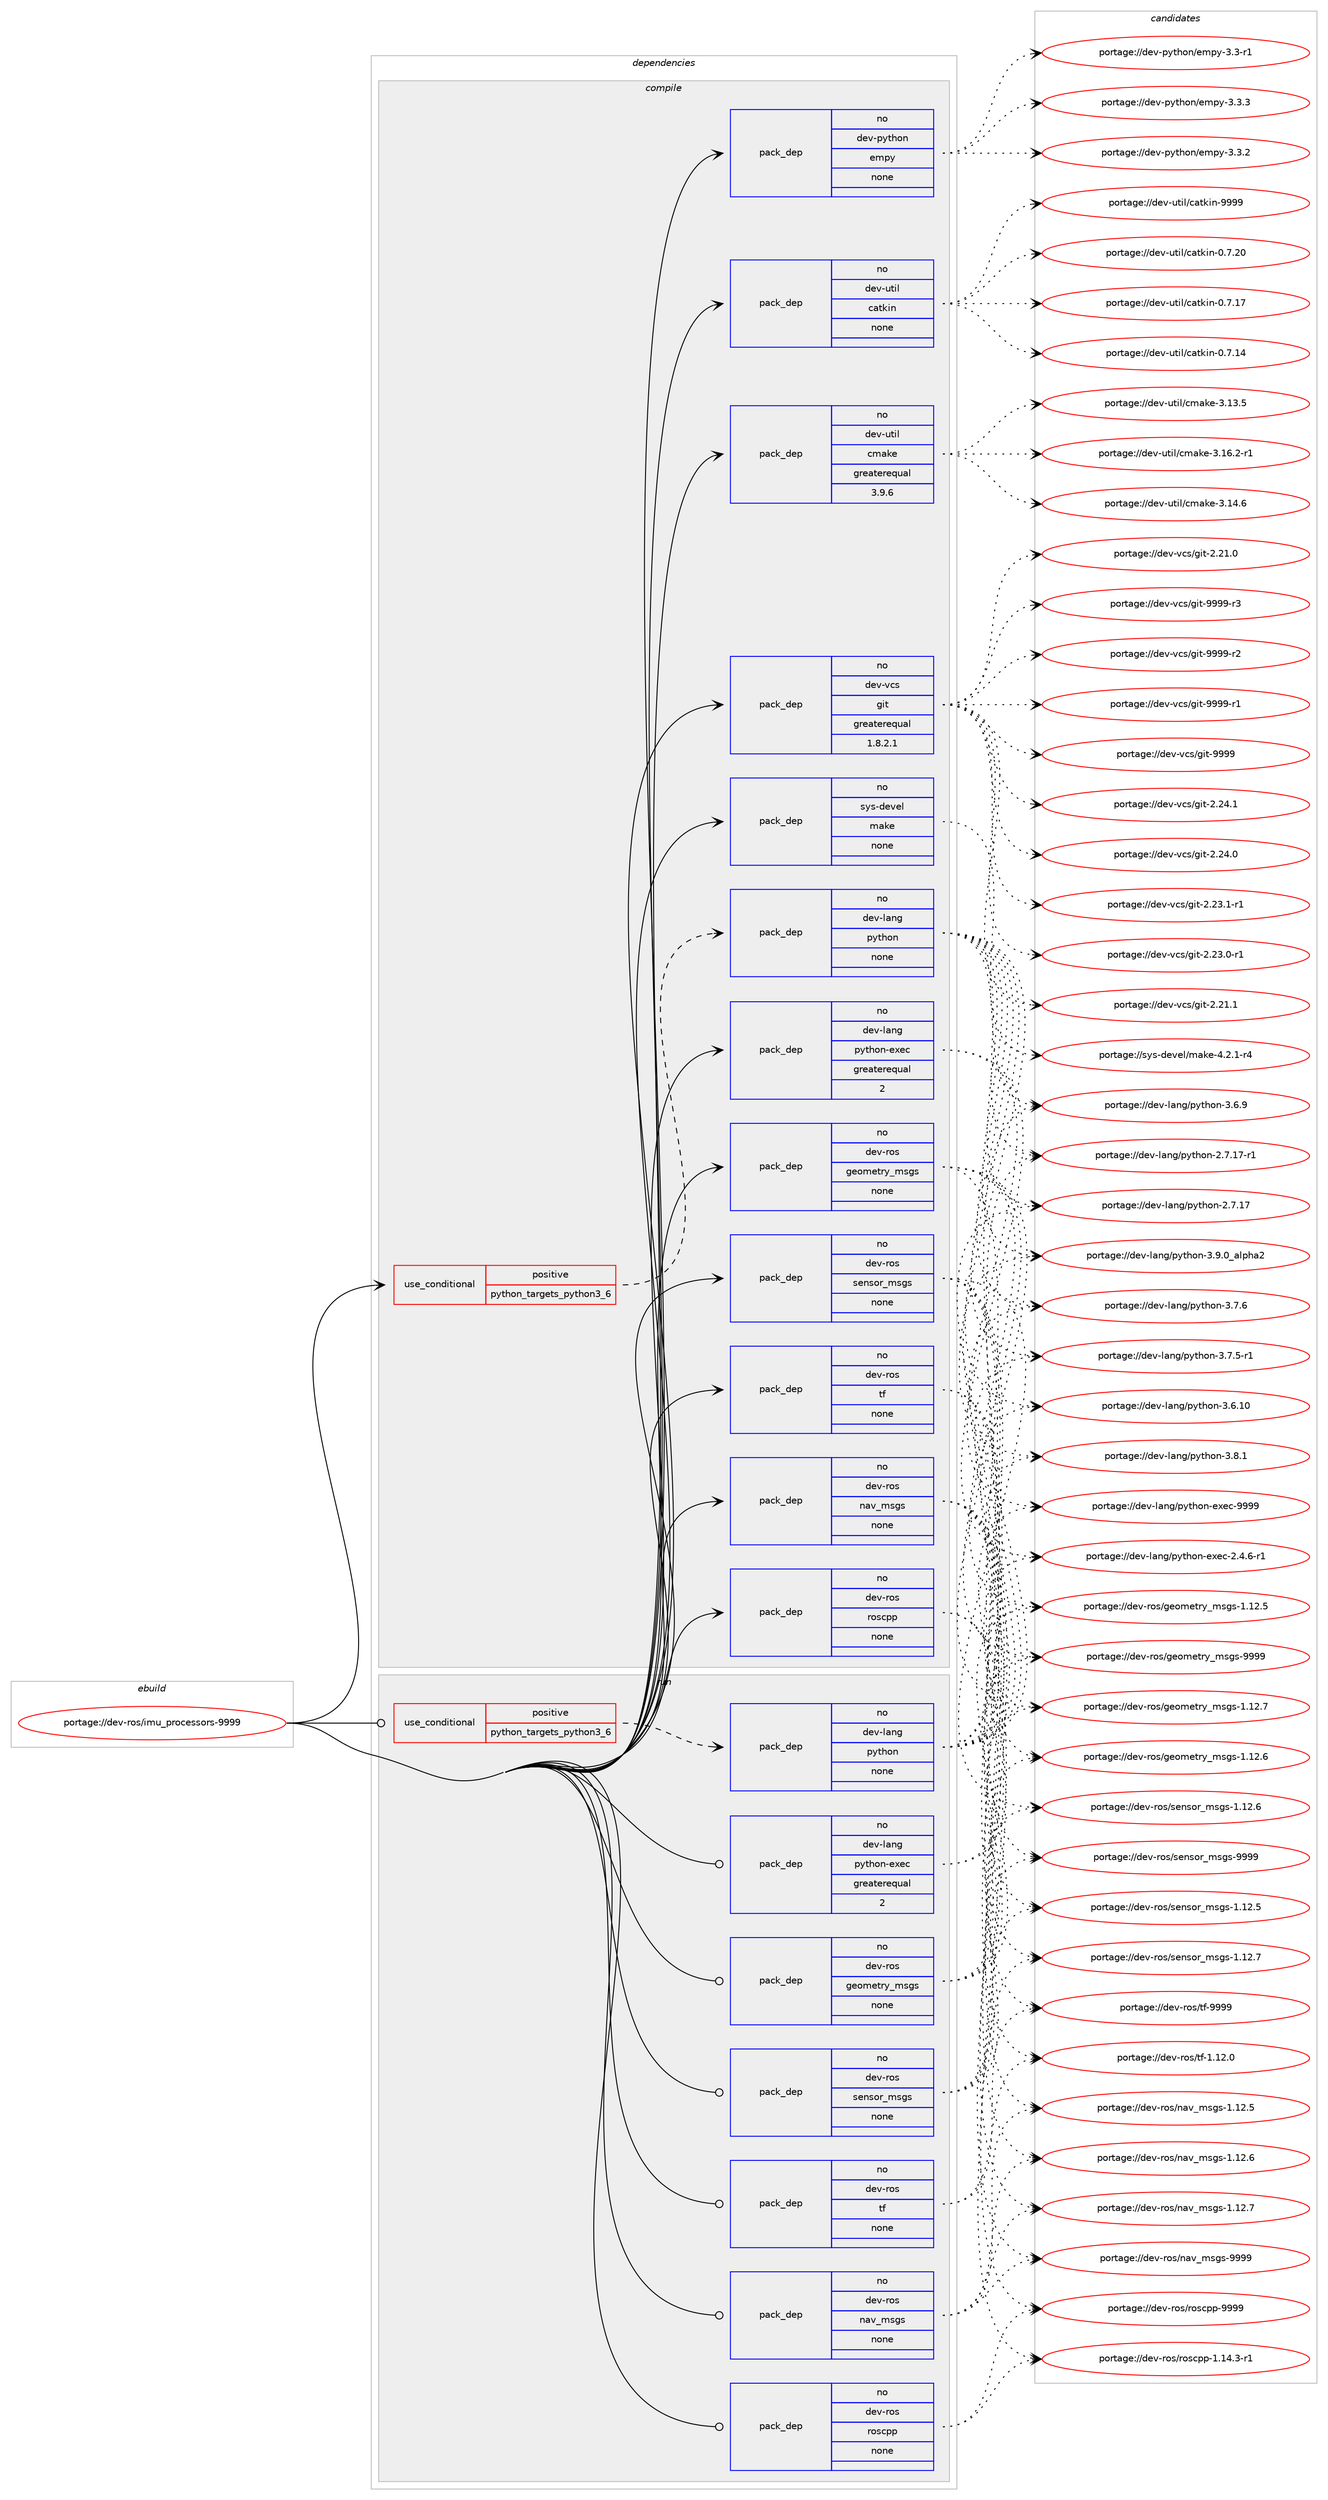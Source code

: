 digraph prolog {

# *************
# Graph options
# *************

newrank=true;
concentrate=true;
compound=true;
graph [rankdir=LR,fontname=Helvetica,fontsize=10,ranksep=1.5];#, ranksep=2.5, nodesep=0.2];
edge  [arrowhead=vee];
node  [fontname=Helvetica,fontsize=10];

# **********
# The ebuild
# **********

subgraph cluster_leftcol {
color=gray;
rank=same;
label=<<i>ebuild</i>>;
id [label="portage://dev-ros/imu_processors-9999", color=red, width=4, href="../dev-ros/imu_processors-9999.svg"];
}

# ****************
# The dependencies
# ****************

subgraph cluster_midcol {
color=gray;
label=<<i>dependencies</i>>;
subgraph cluster_compile {
fillcolor="#eeeeee";
style=filled;
label=<<i>compile</i>>;
subgraph cond100129 {
dependency399978 [label=<<TABLE BORDER="0" CELLBORDER="1" CELLSPACING="0" CELLPADDING="4"><TR><TD ROWSPAN="3" CELLPADDING="10">use_conditional</TD></TR><TR><TD>positive</TD></TR><TR><TD>python_targets_python3_6</TD></TR></TABLE>>, shape=none, color=red];
subgraph pack294996 {
dependency399979 [label=<<TABLE BORDER="0" CELLBORDER="1" CELLSPACING="0" CELLPADDING="4" WIDTH="220"><TR><TD ROWSPAN="6" CELLPADDING="30">pack_dep</TD></TR><TR><TD WIDTH="110">no</TD></TR><TR><TD>dev-lang</TD></TR><TR><TD>python</TD></TR><TR><TD>none</TD></TR><TR><TD></TD></TR></TABLE>>, shape=none, color=blue];
}
dependency399978:e -> dependency399979:w [weight=20,style="dashed",arrowhead="vee"];
}
id:e -> dependency399978:w [weight=20,style="solid",arrowhead="vee"];
subgraph pack294997 {
dependency399980 [label=<<TABLE BORDER="0" CELLBORDER="1" CELLSPACING="0" CELLPADDING="4" WIDTH="220"><TR><TD ROWSPAN="6" CELLPADDING="30">pack_dep</TD></TR><TR><TD WIDTH="110">no</TD></TR><TR><TD>dev-lang</TD></TR><TR><TD>python-exec</TD></TR><TR><TD>greaterequal</TD></TR><TR><TD>2</TD></TR></TABLE>>, shape=none, color=blue];
}
id:e -> dependency399980:w [weight=20,style="solid",arrowhead="vee"];
subgraph pack294998 {
dependency399981 [label=<<TABLE BORDER="0" CELLBORDER="1" CELLSPACING="0" CELLPADDING="4" WIDTH="220"><TR><TD ROWSPAN="6" CELLPADDING="30">pack_dep</TD></TR><TR><TD WIDTH="110">no</TD></TR><TR><TD>dev-python</TD></TR><TR><TD>empy</TD></TR><TR><TD>none</TD></TR><TR><TD></TD></TR></TABLE>>, shape=none, color=blue];
}
id:e -> dependency399981:w [weight=20,style="solid",arrowhead="vee"];
subgraph pack294999 {
dependency399982 [label=<<TABLE BORDER="0" CELLBORDER="1" CELLSPACING="0" CELLPADDING="4" WIDTH="220"><TR><TD ROWSPAN="6" CELLPADDING="30">pack_dep</TD></TR><TR><TD WIDTH="110">no</TD></TR><TR><TD>dev-ros</TD></TR><TR><TD>geometry_msgs</TD></TR><TR><TD>none</TD></TR><TR><TD></TD></TR></TABLE>>, shape=none, color=blue];
}
id:e -> dependency399982:w [weight=20,style="solid",arrowhead="vee"];
subgraph pack295000 {
dependency399983 [label=<<TABLE BORDER="0" CELLBORDER="1" CELLSPACING="0" CELLPADDING="4" WIDTH="220"><TR><TD ROWSPAN="6" CELLPADDING="30">pack_dep</TD></TR><TR><TD WIDTH="110">no</TD></TR><TR><TD>dev-ros</TD></TR><TR><TD>nav_msgs</TD></TR><TR><TD>none</TD></TR><TR><TD></TD></TR></TABLE>>, shape=none, color=blue];
}
id:e -> dependency399983:w [weight=20,style="solid",arrowhead="vee"];
subgraph pack295001 {
dependency399984 [label=<<TABLE BORDER="0" CELLBORDER="1" CELLSPACING="0" CELLPADDING="4" WIDTH="220"><TR><TD ROWSPAN="6" CELLPADDING="30">pack_dep</TD></TR><TR><TD WIDTH="110">no</TD></TR><TR><TD>dev-ros</TD></TR><TR><TD>roscpp</TD></TR><TR><TD>none</TD></TR><TR><TD></TD></TR></TABLE>>, shape=none, color=blue];
}
id:e -> dependency399984:w [weight=20,style="solid",arrowhead="vee"];
subgraph pack295002 {
dependency399985 [label=<<TABLE BORDER="0" CELLBORDER="1" CELLSPACING="0" CELLPADDING="4" WIDTH="220"><TR><TD ROWSPAN="6" CELLPADDING="30">pack_dep</TD></TR><TR><TD WIDTH="110">no</TD></TR><TR><TD>dev-ros</TD></TR><TR><TD>sensor_msgs</TD></TR><TR><TD>none</TD></TR><TR><TD></TD></TR></TABLE>>, shape=none, color=blue];
}
id:e -> dependency399985:w [weight=20,style="solid",arrowhead="vee"];
subgraph pack295003 {
dependency399986 [label=<<TABLE BORDER="0" CELLBORDER="1" CELLSPACING="0" CELLPADDING="4" WIDTH="220"><TR><TD ROWSPAN="6" CELLPADDING="30">pack_dep</TD></TR><TR><TD WIDTH="110">no</TD></TR><TR><TD>dev-ros</TD></TR><TR><TD>tf</TD></TR><TR><TD>none</TD></TR><TR><TD></TD></TR></TABLE>>, shape=none, color=blue];
}
id:e -> dependency399986:w [weight=20,style="solid",arrowhead="vee"];
subgraph pack295004 {
dependency399987 [label=<<TABLE BORDER="0" CELLBORDER="1" CELLSPACING="0" CELLPADDING="4" WIDTH="220"><TR><TD ROWSPAN="6" CELLPADDING="30">pack_dep</TD></TR><TR><TD WIDTH="110">no</TD></TR><TR><TD>dev-util</TD></TR><TR><TD>catkin</TD></TR><TR><TD>none</TD></TR><TR><TD></TD></TR></TABLE>>, shape=none, color=blue];
}
id:e -> dependency399987:w [weight=20,style="solid",arrowhead="vee"];
subgraph pack295005 {
dependency399988 [label=<<TABLE BORDER="0" CELLBORDER="1" CELLSPACING="0" CELLPADDING="4" WIDTH="220"><TR><TD ROWSPAN="6" CELLPADDING="30">pack_dep</TD></TR><TR><TD WIDTH="110">no</TD></TR><TR><TD>dev-util</TD></TR><TR><TD>cmake</TD></TR><TR><TD>greaterequal</TD></TR><TR><TD>3.9.6</TD></TR></TABLE>>, shape=none, color=blue];
}
id:e -> dependency399988:w [weight=20,style="solid",arrowhead="vee"];
subgraph pack295006 {
dependency399989 [label=<<TABLE BORDER="0" CELLBORDER="1" CELLSPACING="0" CELLPADDING="4" WIDTH="220"><TR><TD ROWSPAN="6" CELLPADDING="30">pack_dep</TD></TR><TR><TD WIDTH="110">no</TD></TR><TR><TD>dev-vcs</TD></TR><TR><TD>git</TD></TR><TR><TD>greaterequal</TD></TR><TR><TD>1.8.2.1</TD></TR></TABLE>>, shape=none, color=blue];
}
id:e -> dependency399989:w [weight=20,style="solid",arrowhead="vee"];
subgraph pack295007 {
dependency399990 [label=<<TABLE BORDER="0" CELLBORDER="1" CELLSPACING="0" CELLPADDING="4" WIDTH="220"><TR><TD ROWSPAN="6" CELLPADDING="30">pack_dep</TD></TR><TR><TD WIDTH="110">no</TD></TR><TR><TD>sys-devel</TD></TR><TR><TD>make</TD></TR><TR><TD>none</TD></TR><TR><TD></TD></TR></TABLE>>, shape=none, color=blue];
}
id:e -> dependency399990:w [weight=20,style="solid",arrowhead="vee"];
}
subgraph cluster_compileandrun {
fillcolor="#eeeeee";
style=filled;
label=<<i>compile and run</i>>;
}
subgraph cluster_run {
fillcolor="#eeeeee";
style=filled;
label=<<i>run</i>>;
subgraph cond100130 {
dependency399991 [label=<<TABLE BORDER="0" CELLBORDER="1" CELLSPACING="0" CELLPADDING="4"><TR><TD ROWSPAN="3" CELLPADDING="10">use_conditional</TD></TR><TR><TD>positive</TD></TR><TR><TD>python_targets_python3_6</TD></TR></TABLE>>, shape=none, color=red];
subgraph pack295008 {
dependency399992 [label=<<TABLE BORDER="0" CELLBORDER="1" CELLSPACING="0" CELLPADDING="4" WIDTH="220"><TR><TD ROWSPAN="6" CELLPADDING="30">pack_dep</TD></TR><TR><TD WIDTH="110">no</TD></TR><TR><TD>dev-lang</TD></TR><TR><TD>python</TD></TR><TR><TD>none</TD></TR><TR><TD></TD></TR></TABLE>>, shape=none, color=blue];
}
dependency399991:e -> dependency399992:w [weight=20,style="dashed",arrowhead="vee"];
}
id:e -> dependency399991:w [weight=20,style="solid",arrowhead="odot"];
subgraph pack295009 {
dependency399993 [label=<<TABLE BORDER="0" CELLBORDER="1" CELLSPACING="0" CELLPADDING="4" WIDTH="220"><TR><TD ROWSPAN="6" CELLPADDING="30">pack_dep</TD></TR><TR><TD WIDTH="110">no</TD></TR><TR><TD>dev-lang</TD></TR><TR><TD>python-exec</TD></TR><TR><TD>greaterequal</TD></TR><TR><TD>2</TD></TR></TABLE>>, shape=none, color=blue];
}
id:e -> dependency399993:w [weight=20,style="solid",arrowhead="odot"];
subgraph pack295010 {
dependency399994 [label=<<TABLE BORDER="0" CELLBORDER="1" CELLSPACING="0" CELLPADDING="4" WIDTH="220"><TR><TD ROWSPAN="6" CELLPADDING="30">pack_dep</TD></TR><TR><TD WIDTH="110">no</TD></TR><TR><TD>dev-ros</TD></TR><TR><TD>geometry_msgs</TD></TR><TR><TD>none</TD></TR><TR><TD></TD></TR></TABLE>>, shape=none, color=blue];
}
id:e -> dependency399994:w [weight=20,style="solid",arrowhead="odot"];
subgraph pack295011 {
dependency399995 [label=<<TABLE BORDER="0" CELLBORDER="1" CELLSPACING="0" CELLPADDING="4" WIDTH="220"><TR><TD ROWSPAN="6" CELLPADDING="30">pack_dep</TD></TR><TR><TD WIDTH="110">no</TD></TR><TR><TD>dev-ros</TD></TR><TR><TD>nav_msgs</TD></TR><TR><TD>none</TD></TR><TR><TD></TD></TR></TABLE>>, shape=none, color=blue];
}
id:e -> dependency399995:w [weight=20,style="solid",arrowhead="odot"];
subgraph pack295012 {
dependency399996 [label=<<TABLE BORDER="0" CELLBORDER="1" CELLSPACING="0" CELLPADDING="4" WIDTH="220"><TR><TD ROWSPAN="6" CELLPADDING="30">pack_dep</TD></TR><TR><TD WIDTH="110">no</TD></TR><TR><TD>dev-ros</TD></TR><TR><TD>roscpp</TD></TR><TR><TD>none</TD></TR><TR><TD></TD></TR></TABLE>>, shape=none, color=blue];
}
id:e -> dependency399996:w [weight=20,style="solid",arrowhead="odot"];
subgraph pack295013 {
dependency399997 [label=<<TABLE BORDER="0" CELLBORDER="1" CELLSPACING="0" CELLPADDING="4" WIDTH="220"><TR><TD ROWSPAN="6" CELLPADDING="30">pack_dep</TD></TR><TR><TD WIDTH="110">no</TD></TR><TR><TD>dev-ros</TD></TR><TR><TD>sensor_msgs</TD></TR><TR><TD>none</TD></TR><TR><TD></TD></TR></TABLE>>, shape=none, color=blue];
}
id:e -> dependency399997:w [weight=20,style="solid",arrowhead="odot"];
subgraph pack295014 {
dependency399998 [label=<<TABLE BORDER="0" CELLBORDER="1" CELLSPACING="0" CELLPADDING="4" WIDTH="220"><TR><TD ROWSPAN="6" CELLPADDING="30">pack_dep</TD></TR><TR><TD WIDTH="110">no</TD></TR><TR><TD>dev-ros</TD></TR><TR><TD>tf</TD></TR><TR><TD>none</TD></TR><TR><TD></TD></TR></TABLE>>, shape=none, color=blue];
}
id:e -> dependency399998:w [weight=20,style="solid",arrowhead="odot"];
}
}

# **************
# The candidates
# **************

subgraph cluster_choices {
rank=same;
color=gray;
label=<<i>candidates</i>>;

subgraph choice294996 {
color=black;
nodesep=1;
choice10010111845108971101034711212111610411111045514657464895971081121049750 [label="portage://dev-lang/python-3.9.0_alpha2", color=red, width=4,href="../dev-lang/python-3.9.0_alpha2.svg"];
choice100101118451089711010347112121116104111110455146564649 [label="portage://dev-lang/python-3.8.1", color=red, width=4,href="../dev-lang/python-3.8.1.svg"];
choice100101118451089711010347112121116104111110455146554654 [label="portage://dev-lang/python-3.7.6", color=red, width=4,href="../dev-lang/python-3.7.6.svg"];
choice1001011184510897110103471121211161041111104551465546534511449 [label="portage://dev-lang/python-3.7.5-r1", color=red, width=4,href="../dev-lang/python-3.7.5-r1.svg"];
choice100101118451089711010347112121116104111110455146544657 [label="portage://dev-lang/python-3.6.9", color=red, width=4,href="../dev-lang/python-3.6.9.svg"];
choice10010111845108971101034711212111610411111045514654464948 [label="portage://dev-lang/python-3.6.10", color=red, width=4,href="../dev-lang/python-3.6.10.svg"];
choice100101118451089711010347112121116104111110455046554649554511449 [label="portage://dev-lang/python-2.7.17-r1", color=red, width=4,href="../dev-lang/python-2.7.17-r1.svg"];
choice10010111845108971101034711212111610411111045504655464955 [label="portage://dev-lang/python-2.7.17", color=red, width=4,href="../dev-lang/python-2.7.17.svg"];
dependency399979:e -> choice10010111845108971101034711212111610411111045514657464895971081121049750:w [style=dotted,weight="100"];
dependency399979:e -> choice100101118451089711010347112121116104111110455146564649:w [style=dotted,weight="100"];
dependency399979:e -> choice100101118451089711010347112121116104111110455146554654:w [style=dotted,weight="100"];
dependency399979:e -> choice1001011184510897110103471121211161041111104551465546534511449:w [style=dotted,weight="100"];
dependency399979:e -> choice100101118451089711010347112121116104111110455146544657:w [style=dotted,weight="100"];
dependency399979:e -> choice10010111845108971101034711212111610411111045514654464948:w [style=dotted,weight="100"];
dependency399979:e -> choice100101118451089711010347112121116104111110455046554649554511449:w [style=dotted,weight="100"];
dependency399979:e -> choice10010111845108971101034711212111610411111045504655464955:w [style=dotted,weight="100"];
}
subgraph choice294997 {
color=black;
nodesep=1;
choice10010111845108971101034711212111610411111045101120101994557575757 [label="portage://dev-lang/python-exec-9999", color=red, width=4,href="../dev-lang/python-exec-9999.svg"];
choice10010111845108971101034711212111610411111045101120101994550465246544511449 [label="portage://dev-lang/python-exec-2.4.6-r1", color=red, width=4,href="../dev-lang/python-exec-2.4.6-r1.svg"];
dependency399980:e -> choice10010111845108971101034711212111610411111045101120101994557575757:w [style=dotted,weight="100"];
dependency399980:e -> choice10010111845108971101034711212111610411111045101120101994550465246544511449:w [style=dotted,weight="100"];
}
subgraph choice294998 {
color=black;
nodesep=1;
choice1001011184511212111610411111047101109112121455146514651 [label="portage://dev-python/empy-3.3.3", color=red, width=4,href="../dev-python/empy-3.3.3.svg"];
choice1001011184511212111610411111047101109112121455146514650 [label="portage://dev-python/empy-3.3.2", color=red, width=4,href="../dev-python/empy-3.3.2.svg"];
choice1001011184511212111610411111047101109112121455146514511449 [label="portage://dev-python/empy-3.3-r1", color=red, width=4,href="../dev-python/empy-3.3-r1.svg"];
dependency399981:e -> choice1001011184511212111610411111047101109112121455146514651:w [style=dotted,weight="100"];
dependency399981:e -> choice1001011184511212111610411111047101109112121455146514650:w [style=dotted,weight="100"];
dependency399981:e -> choice1001011184511212111610411111047101109112121455146514511449:w [style=dotted,weight="100"];
}
subgraph choice294999 {
color=black;
nodesep=1;
choice1001011184511411111547103101111109101116114121951091151031154557575757 [label="portage://dev-ros/geometry_msgs-9999", color=red, width=4,href="../dev-ros/geometry_msgs-9999.svg"];
choice10010111845114111115471031011111091011161141219510911510311545494649504655 [label="portage://dev-ros/geometry_msgs-1.12.7", color=red, width=4,href="../dev-ros/geometry_msgs-1.12.7.svg"];
choice10010111845114111115471031011111091011161141219510911510311545494649504654 [label="portage://dev-ros/geometry_msgs-1.12.6", color=red, width=4,href="../dev-ros/geometry_msgs-1.12.6.svg"];
choice10010111845114111115471031011111091011161141219510911510311545494649504653 [label="portage://dev-ros/geometry_msgs-1.12.5", color=red, width=4,href="../dev-ros/geometry_msgs-1.12.5.svg"];
dependency399982:e -> choice1001011184511411111547103101111109101116114121951091151031154557575757:w [style=dotted,weight="100"];
dependency399982:e -> choice10010111845114111115471031011111091011161141219510911510311545494649504655:w [style=dotted,weight="100"];
dependency399982:e -> choice10010111845114111115471031011111091011161141219510911510311545494649504654:w [style=dotted,weight="100"];
dependency399982:e -> choice10010111845114111115471031011111091011161141219510911510311545494649504653:w [style=dotted,weight="100"];
}
subgraph choice295000 {
color=black;
nodesep=1;
choice100101118451141111154711097118951091151031154557575757 [label="portage://dev-ros/nav_msgs-9999", color=red, width=4,href="../dev-ros/nav_msgs-9999.svg"];
choice1001011184511411111547110971189510911510311545494649504655 [label="portage://dev-ros/nav_msgs-1.12.7", color=red, width=4,href="../dev-ros/nav_msgs-1.12.7.svg"];
choice1001011184511411111547110971189510911510311545494649504654 [label="portage://dev-ros/nav_msgs-1.12.6", color=red, width=4,href="../dev-ros/nav_msgs-1.12.6.svg"];
choice1001011184511411111547110971189510911510311545494649504653 [label="portage://dev-ros/nav_msgs-1.12.5", color=red, width=4,href="../dev-ros/nav_msgs-1.12.5.svg"];
dependency399983:e -> choice100101118451141111154711097118951091151031154557575757:w [style=dotted,weight="100"];
dependency399983:e -> choice1001011184511411111547110971189510911510311545494649504655:w [style=dotted,weight="100"];
dependency399983:e -> choice1001011184511411111547110971189510911510311545494649504654:w [style=dotted,weight="100"];
dependency399983:e -> choice1001011184511411111547110971189510911510311545494649504653:w [style=dotted,weight="100"];
}
subgraph choice295001 {
color=black;
nodesep=1;
choice1001011184511411111547114111115991121124557575757 [label="portage://dev-ros/roscpp-9999", color=red, width=4,href="../dev-ros/roscpp-9999.svg"];
choice100101118451141111154711411111599112112454946495246514511449 [label="portage://dev-ros/roscpp-1.14.3-r1", color=red, width=4,href="../dev-ros/roscpp-1.14.3-r1.svg"];
dependency399984:e -> choice1001011184511411111547114111115991121124557575757:w [style=dotted,weight="100"];
dependency399984:e -> choice100101118451141111154711411111599112112454946495246514511449:w [style=dotted,weight="100"];
}
subgraph choice295002 {
color=black;
nodesep=1;
choice1001011184511411111547115101110115111114951091151031154557575757 [label="portage://dev-ros/sensor_msgs-9999", color=red, width=4,href="../dev-ros/sensor_msgs-9999.svg"];
choice10010111845114111115471151011101151111149510911510311545494649504655 [label="portage://dev-ros/sensor_msgs-1.12.7", color=red, width=4,href="../dev-ros/sensor_msgs-1.12.7.svg"];
choice10010111845114111115471151011101151111149510911510311545494649504654 [label="portage://dev-ros/sensor_msgs-1.12.6", color=red, width=4,href="../dev-ros/sensor_msgs-1.12.6.svg"];
choice10010111845114111115471151011101151111149510911510311545494649504653 [label="portage://dev-ros/sensor_msgs-1.12.5", color=red, width=4,href="../dev-ros/sensor_msgs-1.12.5.svg"];
dependency399985:e -> choice1001011184511411111547115101110115111114951091151031154557575757:w [style=dotted,weight="100"];
dependency399985:e -> choice10010111845114111115471151011101151111149510911510311545494649504655:w [style=dotted,weight="100"];
dependency399985:e -> choice10010111845114111115471151011101151111149510911510311545494649504654:w [style=dotted,weight="100"];
dependency399985:e -> choice10010111845114111115471151011101151111149510911510311545494649504653:w [style=dotted,weight="100"];
}
subgraph choice295003 {
color=black;
nodesep=1;
choice10010111845114111115471161024557575757 [label="portage://dev-ros/tf-9999", color=red, width=4,href="../dev-ros/tf-9999.svg"];
choice100101118451141111154711610245494649504648 [label="portage://dev-ros/tf-1.12.0", color=red, width=4,href="../dev-ros/tf-1.12.0.svg"];
dependency399986:e -> choice10010111845114111115471161024557575757:w [style=dotted,weight="100"];
dependency399986:e -> choice100101118451141111154711610245494649504648:w [style=dotted,weight="100"];
}
subgraph choice295004 {
color=black;
nodesep=1;
choice100101118451171161051084799971161071051104557575757 [label="portage://dev-util/catkin-9999", color=red, width=4,href="../dev-util/catkin-9999.svg"];
choice1001011184511711610510847999711610710511045484655465048 [label="portage://dev-util/catkin-0.7.20", color=red, width=4,href="../dev-util/catkin-0.7.20.svg"];
choice1001011184511711610510847999711610710511045484655464955 [label="portage://dev-util/catkin-0.7.17", color=red, width=4,href="../dev-util/catkin-0.7.17.svg"];
choice1001011184511711610510847999711610710511045484655464952 [label="portage://dev-util/catkin-0.7.14", color=red, width=4,href="../dev-util/catkin-0.7.14.svg"];
dependency399987:e -> choice100101118451171161051084799971161071051104557575757:w [style=dotted,weight="100"];
dependency399987:e -> choice1001011184511711610510847999711610710511045484655465048:w [style=dotted,weight="100"];
dependency399987:e -> choice1001011184511711610510847999711610710511045484655464955:w [style=dotted,weight="100"];
dependency399987:e -> choice1001011184511711610510847999711610710511045484655464952:w [style=dotted,weight="100"];
}
subgraph choice295005 {
color=black;
nodesep=1;
choice10010111845117116105108479910997107101455146495446504511449 [label="portage://dev-util/cmake-3.16.2-r1", color=red, width=4,href="../dev-util/cmake-3.16.2-r1.svg"];
choice1001011184511711610510847991099710710145514649524654 [label="portage://dev-util/cmake-3.14.6", color=red, width=4,href="../dev-util/cmake-3.14.6.svg"];
choice1001011184511711610510847991099710710145514649514653 [label="portage://dev-util/cmake-3.13.5", color=red, width=4,href="../dev-util/cmake-3.13.5.svg"];
dependency399988:e -> choice10010111845117116105108479910997107101455146495446504511449:w [style=dotted,weight="100"];
dependency399988:e -> choice1001011184511711610510847991099710710145514649524654:w [style=dotted,weight="100"];
dependency399988:e -> choice1001011184511711610510847991099710710145514649514653:w [style=dotted,weight="100"];
}
subgraph choice295006 {
color=black;
nodesep=1;
choice10010111845118991154710310511645575757574511451 [label="portage://dev-vcs/git-9999-r3", color=red, width=4,href="../dev-vcs/git-9999-r3.svg"];
choice10010111845118991154710310511645575757574511450 [label="portage://dev-vcs/git-9999-r2", color=red, width=4,href="../dev-vcs/git-9999-r2.svg"];
choice10010111845118991154710310511645575757574511449 [label="portage://dev-vcs/git-9999-r1", color=red, width=4,href="../dev-vcs/git-9999-r1.svg"];
choice1001011184511899115471031051164557575757 [label="portage://dev-vcs/git-9999", color=red, width=4,href="../dev-vcs/git-9999.svg"];
choice10010111845118991154710310511645504650524649 [label="portage://dev-vcs/git-2.24.1", color=red, width=4,href="../dev-vcs/git-2.24.1.svg"];
choice10010111845118991154710310511645504650524648 [label="portage://dev-vcs/git-2.24.0", color=red, width=4,href="../dev-vcs/git-2.24.0.svg"];
choice100101118451189911547103105116455046505146494511449 [label="portage://dev-vcs/git-2.23.1-r1", color=red, width=4,href="../dev-vcs/git-2.23.1-r1.svg"];
choice100101118451189911547103105116455046505146484511449 [label="portage://dev-vcs/git-2.23.0-r1", color=red, width=4,href="../dev-vcs/git-2.23.0-r1.svg"];
choice10010111845118991154710310511645504650494649 [label="portage://dev-vcs/git-2.21.1", color=red, width=4,href="../dev-vcs/git-2.21.1.svg"];
choice10010111845118991154710310511645504650494648 [label="portage://dev-vcs/git-2.21.0", color=red, width=4,href="../dev-vcs/git-2.21.0.svg"];
dependency399989:e -> choice10010111845118991154710310511645575757574511451:w [style=dotted,weight="100"];
dependency399989:e -> choice10010111845118991154710310511645575757574511450:w [style=dotted,weight="100"];
dependency399989:e -> choice10010111845118991154710310511645575757574511449:w [style=dotted,weight="100"];
dependency399989:e -> choice1001011184511899115471031051164557575757:w [style=dotted,weight="100"];
dependency399989:e -> choice10010111845118991154710310511645504650524649:w [style=dotted,weight="100"];
dependency399989:e -> choice10010111845118991154710310511645504650524648:w [style=dotted,weight="100"];
dependency399989:e -> choice100101118451189911547103105116455046505146494511449:w [style=dotted,weight="100"];
dependency399989:e -> choice100101118451189911547103105116455046505146484511449:w [style=dotted,weight="100"];
dependency399989:e -> choice10010111845118991154710310511645504650494649:w [style=dotted,weight="100"];
dependency399989:e -> choice10010111845118991154710310511645504650494648:w [style=dotted,weight="100"];
}
subgraph choice295007 {
color=black;
nodesep=1;
choice1151211154510010111810110847109971071014552465046494511452 [label="portage://sys-devel/make-4.2.1-r4", color=red, width=4,href="../sys-devel/make-4.2.1-r4.svg"];
dependency399990:e -> choice1151211154510010111810110847109971071014552465046494511452:w [style=dotted,weight="100"];
}
subgraph choice295008 {
color=black;
nodesep=1;
choice10010111845108971101034711212111610411111045514657464895971081121049750 [label="portage://dev-lang/python-3.9.0_alpha2", color=red, width=4,href="../dev-lang/python-3.9.0_alpha2.svg"];
choice100101118451089711010347112121116104111110455146564649 [label="portage://dev-lang/python-3.8.1", color=red, width=4,href="../dev-lang/python-3.8.1.svg"];
choice100101118451089711010347112121116104111110455146554654 [label="portage://dev-lang/python-3.7.6", color=red, width=4,href="../dev-lang/python-3.7.6.svg"];
choice1001011184510897110103471121211161041111104551465546534511449 [label="portage://dev-lang/python-3.7.5-r1", color=red, width=4,href="../dev-lang/python-3.7.5-r1.svg"];
choice100101118451089711010347112121116104111110455146544657 [label="portage://dev-lang/python-3.6.9", color=red, width=4,href="../dev-lang/python-3.6.9.svg"];
choice10010111845108971101034711212111610411111045514654464948 [label="portage://dev-lang/python-3.6.10", color=red, width=4,href="../dev-lang/python-3.6.10.svg"];
choice100101118451089711010347112121116104111110455046554649554511449 [label="portage://dev-lang/python-2.7.17-r1", color=red, width=4,href="../dev-lang/python-2.7.17-r1.svg"];
choice10010111845108971101034711212111610411111045504655464955 [label="portage://dev-lang/python-2.7.17", color=red, width=4,href="../dev-lang/python-2.7.17.svg"];
dependency399992:e -> choice10010111845108971101034711212111610411111045514657464895971081121049750:w [style=dotted,weight="100"];
dependency399992:e -> choice100101118451089711010347112121116104111110455146564649:w [style=dotted,weight="100"];
dependency399992:e -> choice100101118451089711010347112121116104111110455146554654:w [style=dotted,weight="100"];
dependency399992:e -> choice1001011184510897110103471121211161041111104551465546534511449:w [style=dotted,weight="100"];
dependency399992:e -> choice100101118451089711010347112121116104111110455146544657:w [style=dotted,weight="100"];
dependency399992:e -> choice10010111845108971101034711212111610411111045514654464948:w [style=dotted,weight="100"];
dependency399992:e -> choice100101118451089711010347112121116104111110455046554649554511449:w [style=dotted,weight="100"];
dependency399992:e -> choice10010111845108971101034711212111610411111045504655464955:w [style=dotted,weight="100"];
}
subgraph choice295009 {
color=black;
nodesep=1;
choice10010111845108971101034711212111610411111045101120101994557575757 [label="portage://dev-lang/python-exec-9999", color=red, width=4,href="../dev-lang/python-exec-9999.svg"];
choice10010111845108971101034711212111610411111045101120101994550465246544511449 [label="portage://dev-lang/python-exec-2.4.6-r1", color=red, width=4,href="../dev-lang/python-exec-2.4.6-r1.svg"];
dependency399993:e -> choice10010111845108971101034711212111610411111045101120101994557575757:w [style=dotted,weight="100"];
dependency399993:e -> choice10010111845108971101034711212111610411111045101120101994550465246544511449:w [style=dotted,weight="100"];
}
subgraph choice295010 {
color=black;
nodesep=1;
choice1001011184511411111547103101111109101116114121951091151031154557575757 [label="portage://dev-ros/geometry_msgs-9999", color=red, width=4,href="../dev-ros/geometry_msgs-9999.svg"];
choice10010111845114111115471031011111091011161141219510911510311545494649504655 [label="portage://dev-ros/geometry_msgs-1.12.7", color=red, width=4,href="../dev-ros/geometry_msgs-1.12.7.svg"];
choice10010111845114111115471031011111091011161141219510911510311545494649504654 [label="portage://dev-ros/geometry_msgs-1.12.6", color=red, width=4,href="../dev-ros/geometry_msgs-1.12.6.svg"];
choice10010111845114111115471031011111091011161141219510911510311545494649504653 [label="portage://dev-ros/geometry_msgs-1.12.5", color=red, width=4,href="../dev-ros/geometry_msgs-1.12.5.svg"];
dependency399994:e -> choice1001011184511411111547103101111109101116114121951091151031154557575757:w [style=dotted,weight="100"];
dependency399994:e -> choice10010111845114111115471031011111091011161141219510911510311545494649504655:w [style=dotted,weight="100"];
dependency399994:e -> choice10010111845114111115471031011111091011161141219510911510311545494649504654:w [style=dotted,weight="100"];
dependency399994:e -> choice10010111845114111115471031011111091011161141219510911510311545494649504653:w [style=dotted,weight="100"];
}
subgraph choice295011 {
color=black;
nodesep=1;
choice100101118451141111154711097118951091151031154557575757 [label="portage://dev-ros/nav_msgs-9999", color=red, width=4,href="../dev-ros/nav_msgs-9999.svg"];
choice1001011184511411111547110971189510911510311545494649504655 [label="portage://dev-ros/nav_msgs-1.12.7", color=red, width=4,href="../dev-ros/nav_msgs-1.12.7.svg"];
choice1001011184511411111547110971189510911510311545494649504654 [label="portage://dev-ros/nav_msgs-1.12.6", color=red, width=4,href="../dev-ros/nav_msgs-1.12.6.svg"];
choice1001011184511411111547110971189510911510311545494649504653 [label="portage://dev-ros/nav_msgs-1.12.5", color=red, width=4,href="../dev-ros/nav_msgs-1.12.5.svg"];
dependency399995:e -> choice100101118451141111154711097118951091151031154557575757:w [style=dotted,weight="100"];
dependency399995:e -> choice1001011184511411111547110971189510911510311545494649504655:w [style=dotted,weight="100"];
dependency399995:e -> choice1001011184511411111547110971189510911510311545494649504654:w [style=dotted,weight="100"];
dependency399995:e -> choice1001011184511411111547110971189510911510311545494649504653:w [style=dotted,weight="100"];
}
subgraph choice295012 {
color=black;
nodesep=1;
choice1001011184511411111547114111115991121124557575757 [label="portage://dev-ros/roscpp-9999", color=red, width=4,href="../dev-ros/roscpp-9999.svg"];
choice100101118451141111154711411111599112112454946495246514511449 [label="portage://dev-ros/roscpp-1.14.3-r1", color=red, width=4,href="../dev-ros/roscpp-1.14.3-r1.svg"];
dependency399996:e -> choice1001011184511411111547114111115991121124557575757:w [style=dotted,weight="100"];
dependency399996:e -> choice100101118451141111154711411111599112112454946495246514511449:w [style=dotted,weight="100"];
}
subgraph choice295013 {
color=black;
nodesep=1;
choice1001011184511411111547115101110115111114951091151031154557575757 [label="portage://dev-ros/sensor_msgs-9999", color=red, width=4,href="../dev-ros/sensor_msgs-9999.svg"];
choice10010111845114111115471151011101151111149510911510311545494649504655 [label="portage://dev-ros/sensor_msgs-1.12.7", color=red, width=4,href="../dev-ros/sensor_msgs-1.12.7.svg"];
choice10010111845114111115471151011101151111149510911510311545494649504654 [label="portage://dev-ros/sensor_msgs-1.12.6", color=red, width=4,href="../dev-ros/sensor_msgs-1.12.6.svg"];
choice10010111845114111115471151011101151111149510911510311545494649504653 [label="portage://dev-ros/sensor_msgs-1.12.5", color=red, width=4,href="../dev-ros/sensor_msgs-1.12.5.svg"];
dependency399997:e -> choice1001011184511411111547115101110115111114951091151031154557575757:w [style=dotted,weight="100"];
dependency399997:e -> choice10010111845114111115471151011101151111149510911510311545494649504655:w [style=dotted,weight="100"];
dependency399997:e -> choice10010111845114111115471151011101151111149510911510311545494649504654:w [style=dotted,weight="100"];
dependency399997:e -> choice10010111845114111115471151011101151111149510911510311545494649504653:w [style=dotted,weight="100"];
}
subgraph choice295014 {
color=black;
nodesep=1;
choice10010111845114111115471161024557575757 [label="portage://dev-ros/tf-9999", color=red, width=4,href="../dev-ros/tf-9999.svg"];
choice100101118451141111154711610245494649504648 [label="portage://dev-ros/tf-1.12.0", color=red, width=4,href="../dev-ros/tf-1.12.0.svg"];
dependency399998:e -> choice10010111845114111115471161024557575757:w [style=dotted,weight="100"];
dependency399998:e -> choice100101118451141111154711610245494649504648:w [style=dotted,weight="100"];
}
}

}
